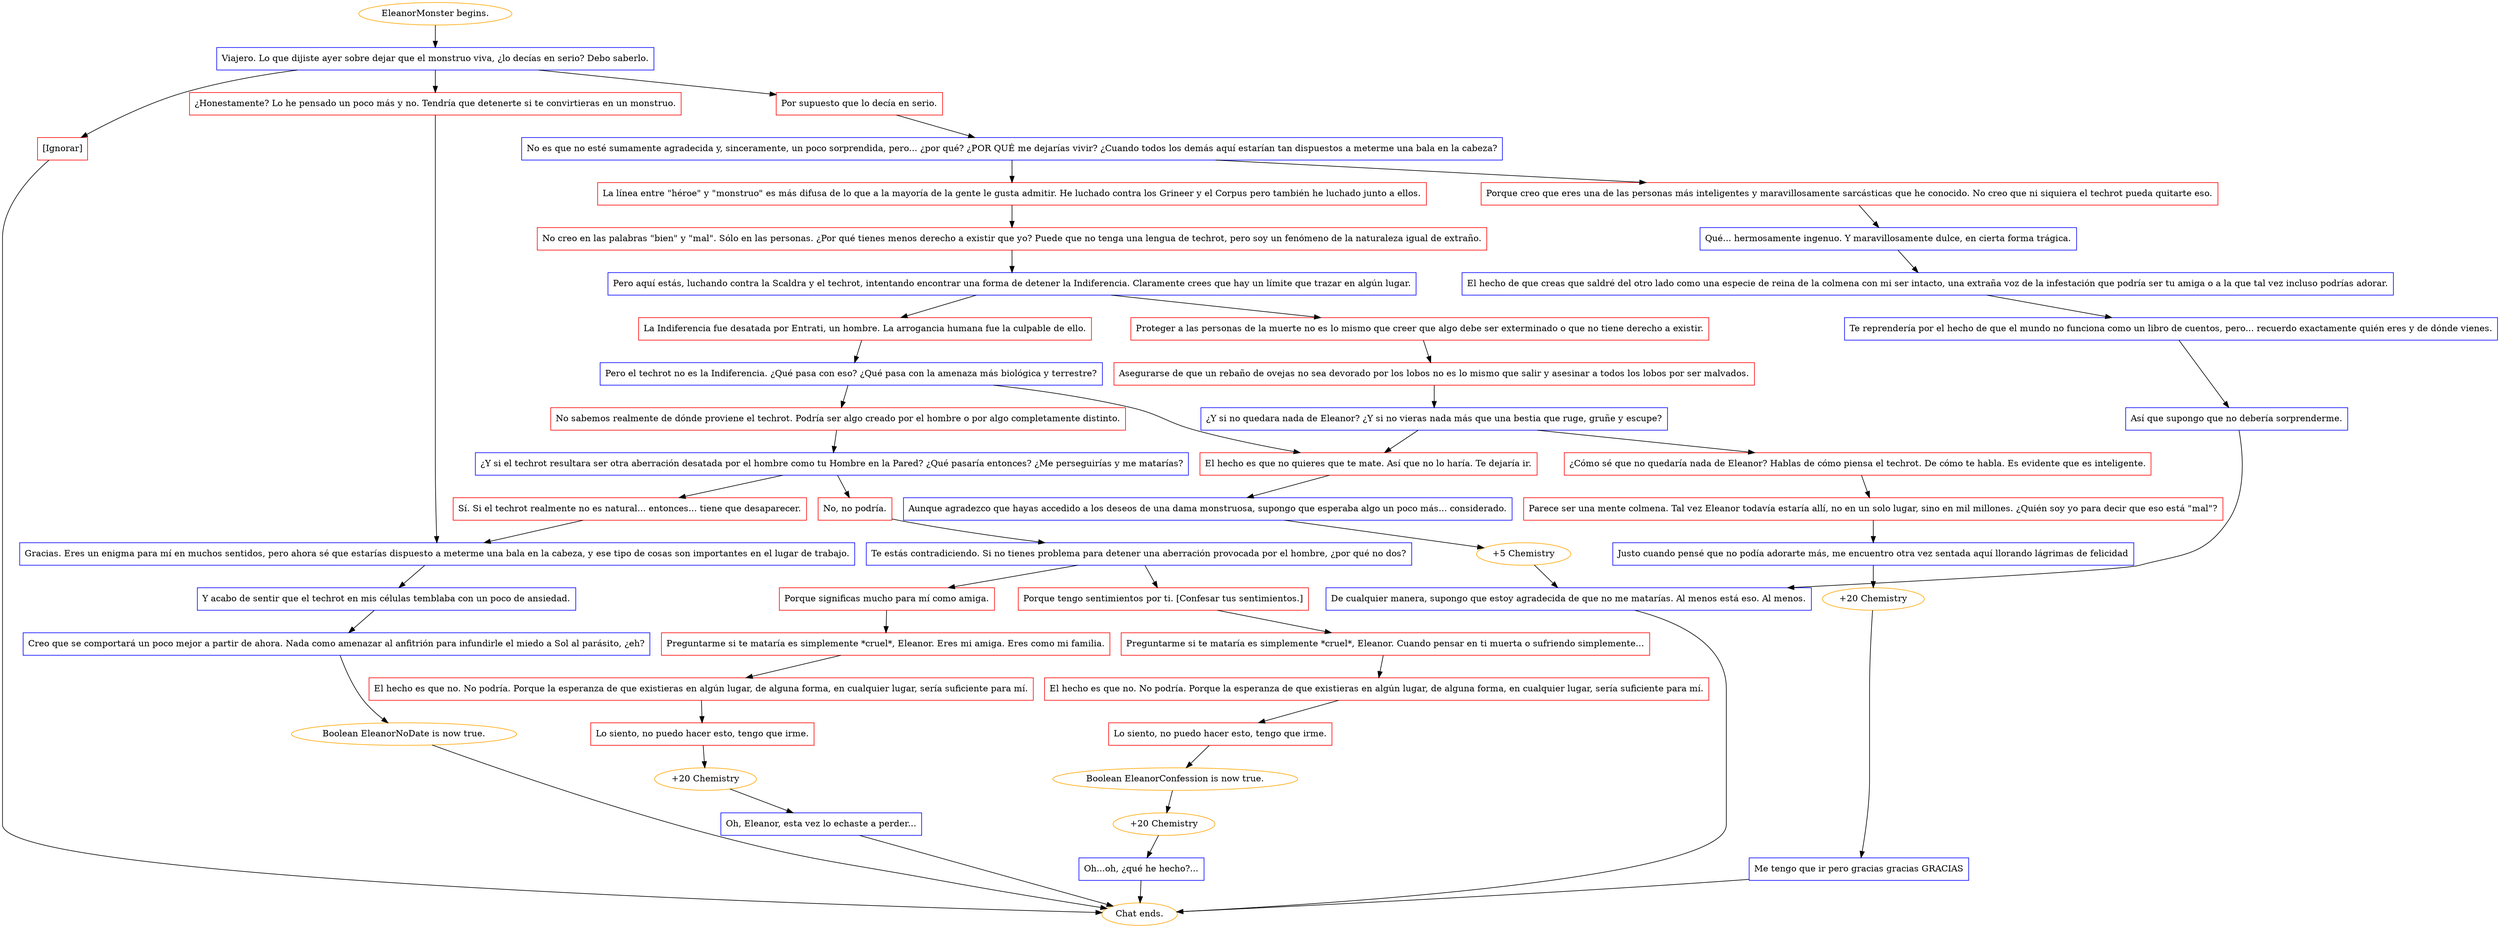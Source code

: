 digraph {
	"EleanorMonster begins." [color=orange];
		"EleanorMonster begins." -> j4168286361;
	j4168286361 [label="Viajero. Lo que dijiste ayer sobre dejar que el monstruo viva, ¿lo decías en serio? Debo saberlo.",shape=box,color=blue];
		j4168286361 -> j1719889650;
		j4168286361 -> j3827216027;
		j4168286361 -> j984287941;
	j1719889650 [label="Por supuesto que lo decía en serio.",shape=box,color=red];
		j1719889650 -> j1033546312;
	j3827216027 [label="¿Honestamente? Lo he pensado un poco más y no. Tendría que detenerte si te convirtieras en un monstruo.",shape=box,color=red];
		j3827216027 -> j2360089745;
	j984287941 [label="[Ignorar]",shape=box,color=red];
		j984287941 -> "Chat ends.";
	j1033546312 [label="No es que no esté sumamente agradecida y, sinceramente, un poco sorprendida, pero... ¿por qué? ¿POR QUÉ me dejarías vivir? ¿Cuando todos los demás aquí estarían tan dispuestos a meterme una bala en la cabeza?",shape=box,color=blue];
		j1033546312 -> j902198389;
		j1033546312 -> j162275629;
	j2360089745 [label="Gracias. Eres un enigma para mí en muchos sentidos, pero ahora sé que estarías dispuesto a meterme una bala en la cabeza, y ese tipo de cosas son importantes en el lugar de trabajo.",shape=box,color=blue];
		j2360089745 -> j206554083;
	"Chat ends." [color=orange];
	j902198389 [label="La línea entre \"héroe\" y \"monstruo\" es más difusa de lo que a la mayoría de la gente le gusta admitir. He luchado contra los Grineer y el Corpus pero también he luchado junto a ellos.",shape=box,color=red];
		j902198389 -> j145504514;
	j162275629 [label="Porque creo que eres una de las personas más inteligentes y maravillosamente sarcásticas que he conocido. No creo que ni siquiera el techrot pueda quitarte eso.",shape=box,color=red];
		j162275629 -> j3642499992;
	j206554083 [label="Y acabo de sentir que el techrot en mis células temblaba con un poco de ansiedad.",shape=box,color=blue];
		j206554083 -> j1394032803;
	j145504514 [label="No creo en las palabras \"bien\" y \"mal\". Sólo en las personas. ¿Por qué tienes menos derecho a existir que yo? Puede que no tenga una lengua de techrot, pero soy un fenómeno de la naturaleza igual de extraño.",shape=box,color=red];
		j145504514 -> j1685652042;
	j3642499992 [label="Qué... hermosamente ingenuo. Y maravillosamente dulce, en cierta forma trágica.",shape=box,color=blue];
		j3642499992 -> j1625030983;
	j1394032803 [label="Creo que se comportará un poco mejor a partir de ahora. Nada como amenazar al anfitrión para infundirle el miedo a Sol al parásito, ¿eh?",shape=box,color=blue];
		j1394032803 -> j2864742878;
	j1685652042 [label="Pero aquí estás, luchando contra la Scaldra y el techrot, intentando encontrar una forma de detener la Indiferencia. Claramente crees que hay un límite que trazar en algún lugar.",shape=box,color=blue];
		j1685652042 -> j3373050621;
		j1685652042 -> j920324120;
	j1625030983 [label="El hecho de que creas que saldré del otro lado como una especie de reina de la colmena con mi ser intacto, una extraña voz de la infestación que podría ser tu amiga o a la que tal vez incluso podrías adorar.",shape=box,color=blue];
		j1625030983 -> j4218061453;
	j2864742878 [label="Boolean EleanorNoDate is now true.",color=orange];
		j2864742878 -> "Chat ends.";
	j3373050621 [label="La Indiferencia fue desatada por Entrati, un hombre. La arrogancia humana fue la culpable de ello.",shape=box,color=red];
		j3373050621 -> j358786585;
	j920324120 [label="Proteger a las personas de la muerte no es lo mismo que creer que algo debe ser exterminado o que no tiene derecho a existir.",shape=box,color=red];
		j920324120 -> j2502799158;
	j4218061453 [label="Te reprendería por el hecho de que el mundo no funciona como un libro de cuentos, pero... recuerdo exactamente quién eres y de dónde vienes.",shape=box,color=blue];
		j4218061453 -> j1637388801;
	j358786585 [label="Pero el techrot no es la Indiferencia. ¿Qué pasa con eso? ¿Qué pasa con la amenaza más biológica y terrestre?",shape=box,color=blue];
		j358786585 -> j3795858783;
		j358786585 -> j4116116927;
	j2502799158 [label="Asegurarse de que un rebaño de ovejas no sea devorado por los lobos no es lo mismo que salir y asesinar a todos los lobos por ser malvados.",shape=box,color=red];
		j2502799158 -> j2801810813;
	j1637388801 [label="Así que supongo que no debería sorprenderme.",shape=box,color=blue];
		j1637388801 -> j593848806;
	j3795858783 [label="No sabemos realmente de dónde proviene el techrot. Podría ser algo creado por el hombre o por algo completamente distinto.",shape=box,color=red];
		j3795858783 -> j1931666316;
	j4116116927 [label="El hecho es que no quieres que te mate. Así que no lo haría. Te dejaría ir.",shape=box,color=red];
		j4116116927 -> j1377739273;
	j2801810813 [label="¿Y si no quedara nada de Eleanor? ¿Y si no vieras nada más que una bestia que ruge, gruñe y escupe?",shape=box,color=blue];
		j2801810813 -> j2948457714;
		j2801810813 -> j4116116927;
	j593848806 [label="De cualquier manera, supongo que estoy agradecida de que no me matarías. Al menos está eso. Al menos.",shape=box,color=blue];
		j593848806 -> "Chat ends.";
	j1931666316 [label="¿Y si el techrot resultara ser otra aberración desatada por el hombre como tu Hombre en la Pared? ¿Qué pasaría entonces? ¿Me perseguirías y me matarías?",shape=box,color=blue];
		j1931666316 -> j1284301607;
		j1931666316 -> j1717109070;
	j1377739273 [label="Aunque agradezco que hayas accedido a los deseos de una dama monstruosa, supongo que esperaba algo un poco más... considerado.",shape=box,color=blue];
		j1377739273 -> j1969870677;
	j2948457714 [label="¿Cómo sé que no quedaría nada de Eleanor? Hablas de cómo piensa el techrot. De cómo te habla. Es evidente que es inteligente.",shape=box,color=red];
		j2948457714 -> j1075381158;
	j1284301607 [label="No, no podría.",shape=box,color=red];
		j1284301607 -> j3866370963;
	j1717109070 [label="Sí. Si el techrot realmente no es natural... entonces... tiene que desaparecer.",shape=box,color=red];
		j1717109070 -> j2360089745;
	j1969870677 [label="+5 Chemistry",color=orange];
		j1969870677 -> j593848806;
	j1075381158 [label="Parece ser una mente colmena. Tal vez Eleanor todavía estaría allí, no en un solo lugar, sino en mil millones. ¿Quién soy yo para decir que eso está \"mal\"?",shape=box,color=red];
		j1075381158 -> j2826019771;
	j3866370963 [label="Te estás contradiciendo. Si no tienes problema para detener una aberración provocada por el hombre, ¿por qué no dos?",shape=box,color=blue];
		j3866370963 -> j709562058;
		j3866370963 -> j1265691731;
	j2826019771 [label="Justo cuando pensé que no podía adorarte más, me encuentro otra vez sentada aquí llorando lágrimas de felicidad",shape=box,color=blue];
		j2826019771 -> j829476528;
	j709562058 [label="Porque tengo sentimientos por ti. [Confesar tus sentimientos.]",shape=box,color=red];
		j709562058 -> j57152782;
	j1265691731 [label="Porque significas mucho para mí como amiga.",shape=box,color=red];
		j1265691731 -> j455594603;
	j829476528 [label="+20 Chemistry",color=orange];
		j829476528 -> j2530637350;
	j57152782 [label="Preguntarme si te mataría es simplemente *cruel*, Eleanor. Cuando pensar en ti muerta o sufriendo simplemente...",shape=box,color=red];
		j57152782 -> j1282094310;
	j455594603 [label="Preguntarme si te mataría es simplemente *cruel*, Eleanor. Eres mi amiga. Eres como mi familia.",shape=box,color=red];
		j455594603 -> j2892841519;
	j2530637350 [label="Me tengo que ir pero gracias gracias GRACIAS",shape=box,color=blue];
		j2530637350 -> "Chat ends.";
	j1282094310 [label="El hecho es que no. No podría. Porque la esperanza de que existieras en algún lugar, de alguna forma, en cualquier lugar, sería suficiente para mí.",shape=box,color=red];
		j1282094310 -> j4290537832;
	j2892841519 [label="El hecho es que no. No podría. Porque la esperanza de que existieras en algún lugar, de alguna forma, en cualquier lugar, sería suficiente para mí.",shape=box,color=red];
		j2892841519 -> j3514111012;
	j4290537832 [label="Lo siento, no puedo hacer esto, tengo que irme.",shape=box,color=red];
		j4290537832 -> j710431665;
	j3514111012 [label="Lo siento, no puedo hacer esto, tengo que irme.",shape=box,color=red];
		j3514111012 -> j347667018;
	j710431665 [label="Boolean EleanorConfession is now true.",color=orange];
		j710431665 -> j3123749681;
	j347667018 [label="+20 Chemistry",color=orange];
		j347667018 -> j896443142;
	j3123749681 [label="+20 Chemistry",color=orange];
		j3123749681 -> j3394504243;
	j896443142 [label="Oh, Eleanor, esta vez lo echaste a perder...",shape=box,color=blue];
		j896443142 -> "Chat ends.";
	j3394504243 [label="Oh...oh, ¿qué he hecho?...",shape=box,color=blue];
		j3394504243 -> "Chat ends.";
}